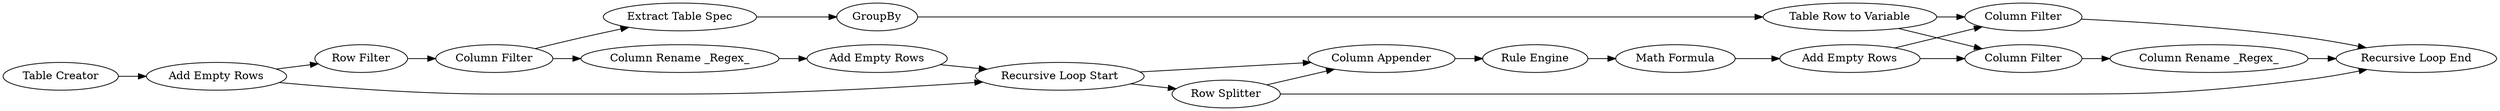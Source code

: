 digraph {
	20 -> 21
	19 -> 7
	21 -> 19
	17 -> 2
	4 -> 384
	14 -> 20
	14 -> 15
	16 -> 14
	22 -> 11
	10 -> 12
	384 -> 22
	1 -> 383
	2 -> 10
	9 -> 11
	15 -> 17
	19 -> 22
	7 -> 13
	12 -> 4
	13 -> 11
	383 -> 16
	2 -> 9
	384 -> 7
	383 -> 2
	9 -> 10
	7 [label="Column Filter"]
	9 [label="Row Splitter"]
	21 [label=GroupBy]
	17 [label="Add Empty Rows"]
	383 [label="Add Empty Rows"]
	19 [label="Table Row to Variable"]
	384 [label="Add Empty Rows"]
	15 [label="Column Rename _Regex_"]
	12 [label="Rule Engine"]
	10 [label="Column Appender"]
	16 [label="Row Filter"]
	1 [label="Table Creator"]
	22 [label="Column Filter"]
	11 [label="Recursive Loop End"]
	4 [label="Math Formula"]
	14 [label="Column Filter"]
	13 [label="Column Rename _Regex_"]
	20 [label="Extract Table Spec"]
	2 [label="Recursive Loop Start"]
	rankdir=LR
}
